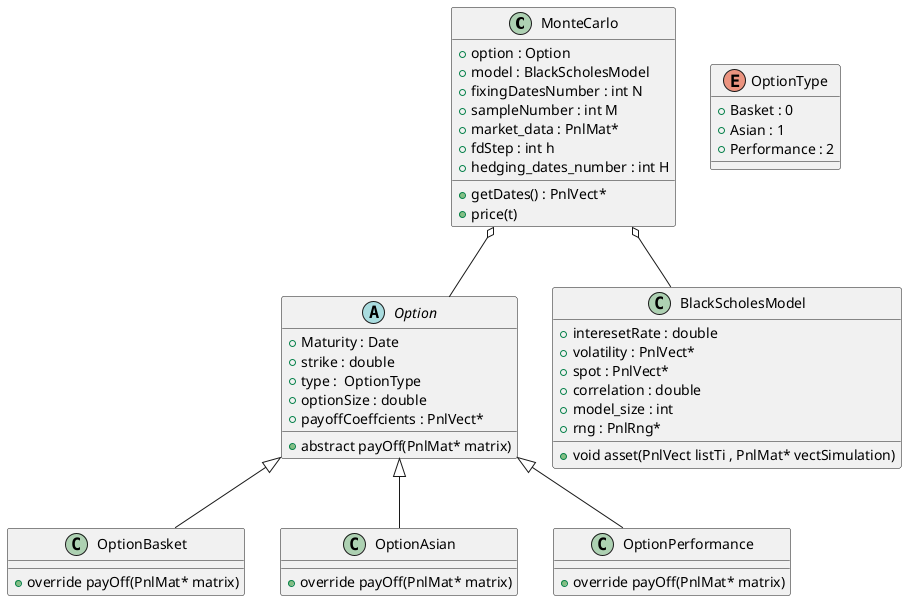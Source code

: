 @startuml conception


class MonteCarlo {
    + option : Option 
    + model : BlackScholesModel
    + fixingDatesNumber : int N
    + sampleNumber : int M
    + getDates() : PnlVect* 
    + market_data : PnlMat* 
    + fdStep : int h 
    + hedging_dates_number : int H 
    + price(t)
    
    
}


abstract class Option {
    + Maturity : Date 
    + strike : double 
    + type :  OptionType
    + optionSize : double
    + payoffCoeffcients : PnlVect*   
    + abstract payOff(PnlMat* matrix) 
}

Enum OptionType {
    + Basket : 0 
    + Asian : 1 
    + Performance : 2
}

class OptionBasket {
    + override payOff(PnlMat* matrix)
}

class OptionAsian {
    + override payOff(PnlMat* matrix)
}

class OptionPerformance {
    + override payOff(PnlMat* matrix)
}

Option <|-- OptionBasket 
Option <|-- OptionAsian 
Option <|-- OptionPerformance 



class BlackScholesModel {
    + interesetRate : double 
    + volatility : PnlVect* 
    + spot : PnlVect*
    + correlation : double 
    + model_size : int 
    + rng : PnlRng*
    + void asset(PnlVect listTi , PnlMat* vectSimulation)
}


MonteCarlo o-- Option 
MonteCarlo o-- BlackScholesModel

'Option -- OptionType

@enduml 